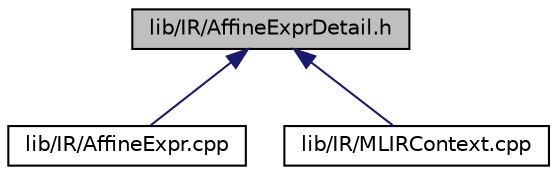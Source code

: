 digraph "lib/IR/AffineExprDetail.h"
{
  bgcolor="transparent";
  edge [fontname="Helvetica",fontsize="10",labelfontname="Helvetica",labelfontsize="10"];
  node [fontname="Helvetica",fontsize="10",shape=record];
  Node17 [label="lib/IR/AffineExprDetail.h",height=0.2,width=0.4,color="black", fillcolor="grey75", style="filled", fontcolor="black"];
  Node17 -> Node18 [dir="back",color="midnightblue",fontsize="10",style="solid",fontname="Helvetica"];
  Node18 [label="lib/IR/AffineExpr.cpp",height=0.2,width=0.4,color="black",URL="$AffineExpr_8cpp.html"];
  Node17 -> Node19 [dir="back",color="midnightblue",fontsize="10",style="solid",fontname="Helvetica"];
  Node19 [label="lib/IR/MLIRContext.cpp",height=0.2,width=0.4,color="black",URL="$MLIRContext_8cpp.html"];
}
